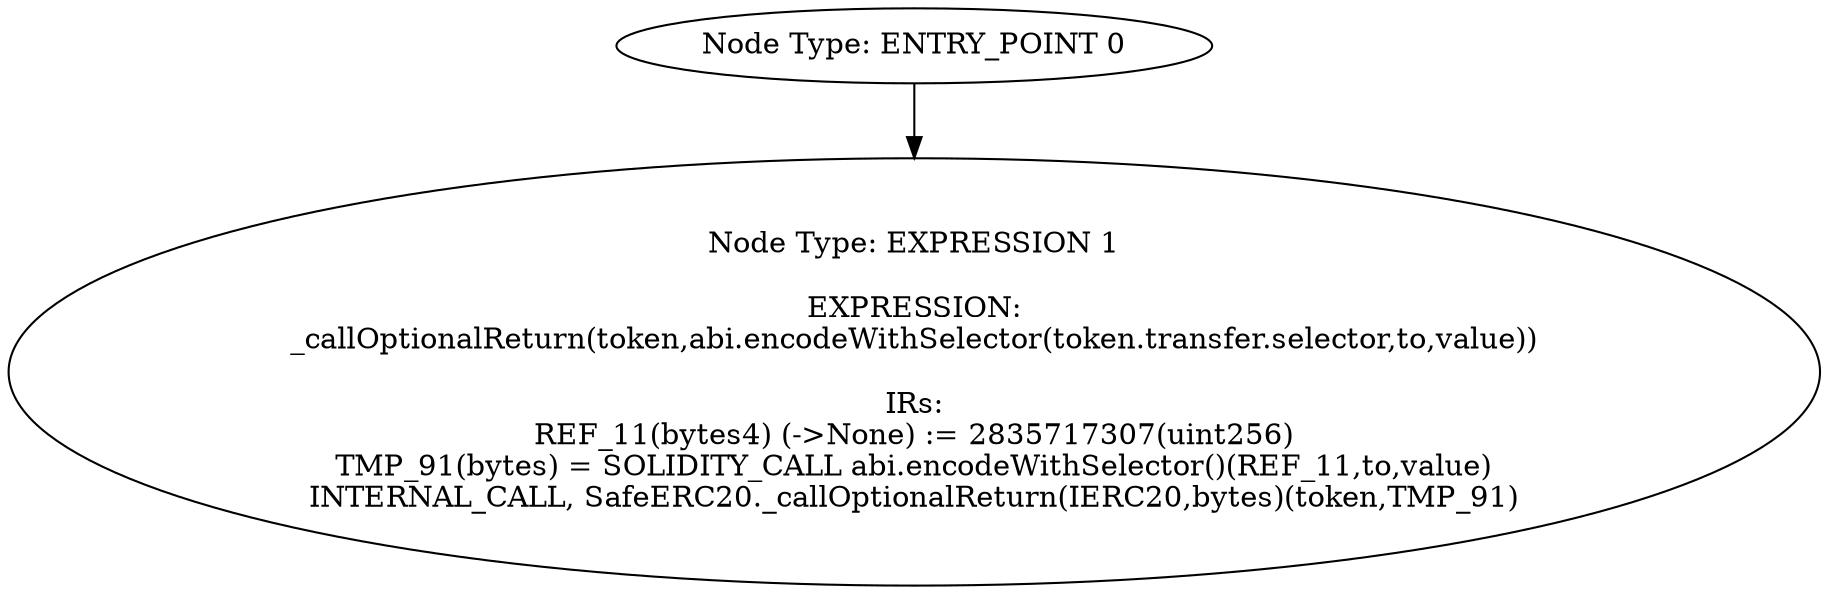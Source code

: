 digraph{
0[label="Node Type: ENTRY_POINT 0
"];
0->1;
1[label="Node Type: EXPRESSION 1

EXPRESSION:
_callOptionalReturn(token,abi.encodeWithSelector(token.transfer.selector,to,value))

IRs:
REF_11(bytes4) (->None) := 2835717307(uint256)
TMP_91(bytes) = SOLIDITY_CALL abi.encodeWithSelector()(REF_11,to,value)
INTERNAL_CALL, SafeERC20._callOptionalReturn(IERC20,bytes)(token,TMP_91)"];
}

